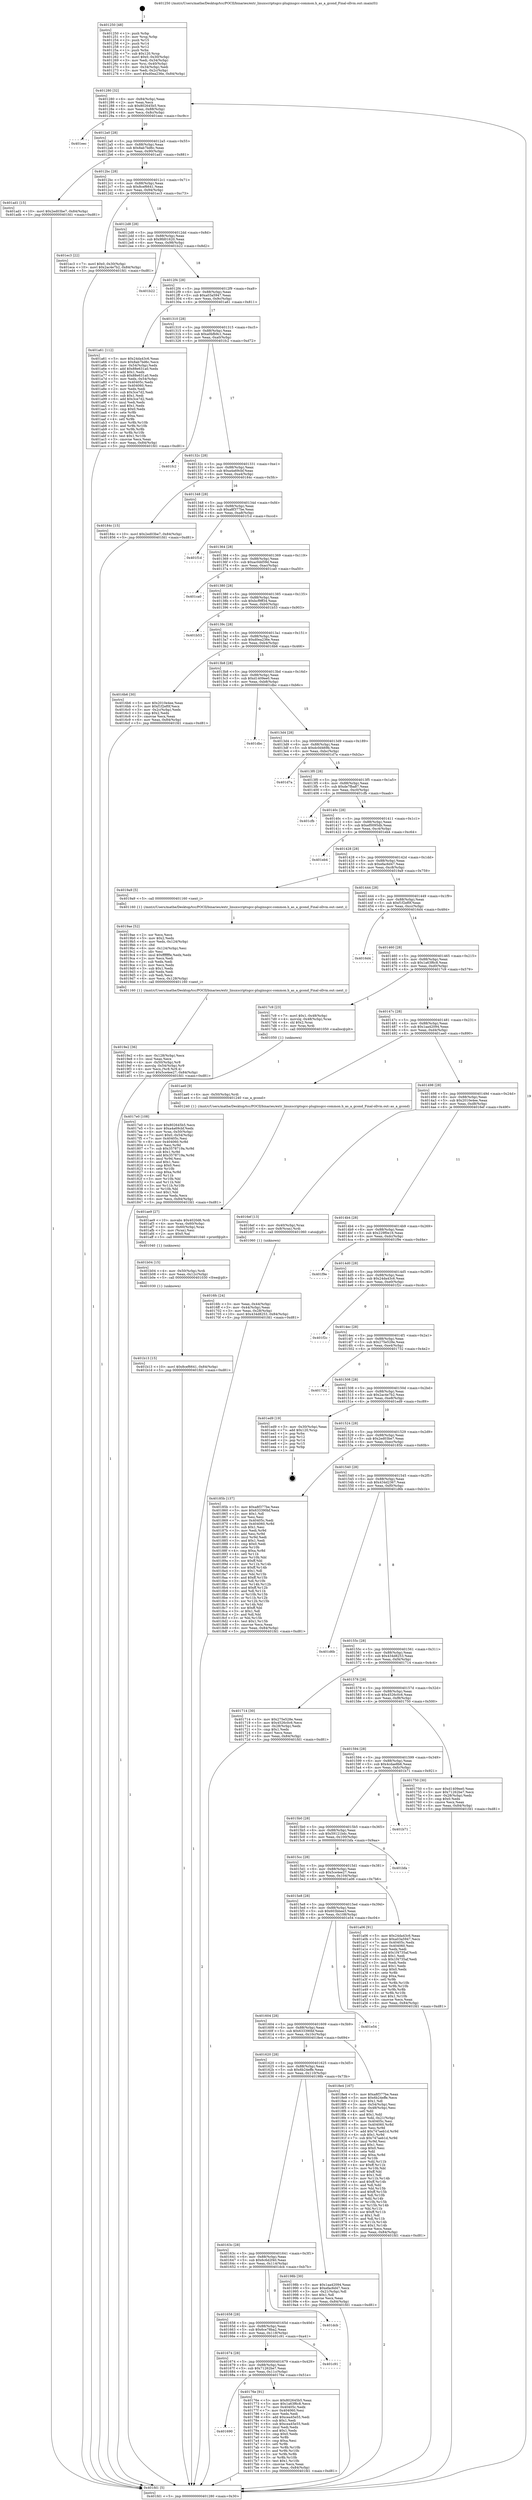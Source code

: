 digraph "0x401250" {
  label = "0x401250 (/mnt/c/Users/mathe/Desktop/tcc/POCII/binaries/extr_linuxscriptsgcc-pluginsgcc-common.h_as_a_gcond_Final-ollvm.out::main(0))"
  labelloc = "t"
  node[shape=record]

  Entry [label="",width=0.3,height=0.3,shape=circle,fillcolor=black,style=filled]
  "0x401280" [label="{
     0x401280 [32]\l
     | [instrs]\l
     &nbsp;&nbsp;0x401280 \<+6\>: mov -0x84(%rbp),%eax\l
     &nbsp;&nbsp;0x401286 \<+2\>: mov %eax,%ecx\l
     &nbsp;&nbsp;0x401288 \<+6\>: sub $0x802645b5,%ecx\l
     &nbsp;&nbsp;0x40128e \<+6\>: mov %eax,-0x88(%rbp)\l
     &nbsp;&nbsp;0x401294 \<+6\>: mov %ecx,-0x8c(%rbp)\l
     &nbsp;&nbsp;0x40129a \<+6\>: je 0000000000401eec \<main+0xc9c\>\l
  }"]
  "0x401eec" [label="{
     0x401eec\l
  }", style=dashed]
  "0x4012a0" [label="{
     0x4012a0 [28]\l
     | [instrs]\l
     &nbsp;&nbsp;0x4012a0 \<+5\>: jmp 00000000004012a5 \<main+0x55\>\l
     &nbsp;&nbsp;0x4012a5 \<+6\>: mov -0x88(%rbp),%eax\l
     &nbsp;&nbsp;0x4012ab \<+5\>: sub $0x8ab7bd6c,%eax\l
     &nbsp;&nbsp;0x4012b0 \<+6\>: mov %eax,-0x90(%rbp)\l
     &nbsp;&nbsp;0x4012b6 \<+6\>: je 0000000000401ad1 \<main+0x881\>\l
  }"]
  Exit [label="",width=0.3,height=0.3,shape=circle,fillcolor=black,style=filled,peripheries=2]
  "0x401ad1" [label="{
     0x401ad1 [15]\l
     | [instrs]\l
     &nbsp;&nbsp;0x401ad1 \<+10\>: movl $0x2ed03be7,-0x84(%rbp)\l
     &nbsp;&nbsp;0x401adb \<+5\>: jmp 0000000000401fd1 \<main+0xd81\>\l
  }"]
  "0x4012bc" [label="{
     0x4012bc [28]\l
     | [instrs]\l
     &nbsp;&nbsp;0x4012bc \<+5\>: jmp 00000000004012c1 \<main+0x71\>\l
     &nbsp;&nbsp;0x4012c1 \<+6\>: mov -0x88(%rbp),%eax\l
     &nbsp;&nbsp;0x4012c7 \<+5\>: sub $0x8cef6641,%eax\l
     &nbsp;&nbsp;0x4012cc \<+6\>: mov %eax,-0x94(%rbp)\l
     &nbsp;&nbsp;0x4012d2 \<+6\>: je 0000000000401ec3 \<main+0xc73\>\l
  }"]
  "0x401b13" [label="{
     0x401b13 [15]\l
     | [instrs]\l
     &nbsp;&nbsp;0x401b13 \<+10\>: movl $0x8cef6641,-0x84(%rbp)\l
     &nbsp;&nbsp;0x401b1d \<+5\>: jmp 0000000000401fd1 \<main+0xd81\>\l
  }"]
  "0x401ec3" [label="{
     0x401ec3 [22]\l
     | [instrs]\l
     &nbsp;&nbsp;0x401ec3 \<+7\>: movl $0x0,-0x30(%rbp)\l
     &nbsp;&nbsp;0x401eca \<+10\>: movl $0x2ac4e7b2,-0x84(%rbp)\l
     &nbsp;&nbsp;0x401ed4 \<+5\>: jmp 0000000000401fd1 \<main+0xd81\>\l
  }"]
  "0x4012d8" [label="{
     0x4012d8 [28]\l
     | [instrs]\l
     &nbsp;&nbsp;0x4012d8 \<+5\>: jmp 00000000004012dd \<main+0x8d\>\l
     &nbsp;&nbsp;0x4012dd \<+6\>: mov -0x88(%rbp),%eax\l
     &nbsp;&nbsp;0x4012e3 \<+5\>: sub $0x9fd01620,%eax\l
     &nbsp;&nbsp;0x4012e8 \<+6\>: mov %eax,-0x98(%rbp)\l
     &nbsp;&nbsp;0x4012ee \<+6\>: je 0000000000401b22 \<main+0x8d2\>\l
  }"]
  "0x401b04" [label="{
     0x401b04 [15]\l
     | [instrs]\l
     &nbsp;&nbsp;0x401b04 \<+4\>: mov -0x50(%rbp),%rdi\l
     &nbsp;&nbsp;0x401b08 \<+6\>: mov %eax,-0x12c(%rbp)\l
     &nbsp;&nbsp;0x401b0e \<+5\>: call 0000000000401030 \<free@plt\>\l
     | [calls]\l
     &nbsp;&nbsp;0x401030 \{1\} (unknown)\l
  }"]
  "0x401b22" [label="{
     0x401b22\l
  }", style=dashed]
  "0x4012f4" [label="{
     0x4012f4 [28]\l
     | [instrs]\l
     &nbsp;&nbsp;0x4012f4 \<+5\>: jmp 00000000004012f9 \<main+0xa9\>\l
     &nbsp;&nbsp;0x4012f9 \<+6\>: mov -0x88(%rbp),%eax\l
     &nbsp;&nbsp;0x4012ff \<+5\>: sub $0xa03a5947,%eax\l
     &nbsp;&nbsp;0x401304 \<+6\>: mov %eax,-0x9c(%rbp)\l
     &nbsp;&nbsp;0x40130a \<+6\>: je 0000000000401a61 \<main+0x811\>\l
  }"]
  "0x401ae9" [label="{
     0x401ae9 [27]\l
     | [instrs]\l
     &nbsp;&nbsp;0x401ae9 \<+10\>: movabs $0x4020d6,%rdi\l
     &nbsp;&nbsp;0x401af3 \<+4\>: mov %rax,-0x60(%rbp)\l
     &nbsp;&nbsp;0x401af7 \<+4\>: mov -0x60(%rbp),%rax\l
     &nbsp;&nbsp;0x401afb \<+2\>: mov (%rax),%esi\l
     &nbsp;&nbsp;0x401afd \<+2\>: mov $0x0,%al\l
     &nbsp;&nbsp;0x401aff \<+5\>: call 0000000000401040 \<printf@plt\>\l
     | [calls]\l
     &nbsp;&nbsp;0x401040 \{1\} (unknown)\l
  }"]
  "0x401a61" [label="{
     0x401a61 [112]\l
     | [instrs]\l
     &nbsp;&nbsp;0x401a61 \<+5\>: mov $0x24da43c6,%eax\l
     &nbsp;&nbsp;0x401a66 \<+5\>: mov $0x8ab7bd6c,%ecx\l
     &nbsp;&nbsp;0x401a6b \<+3\>: mov -0x54(%rbp),%edx\l
     &nbsp;&nbsp;0x401a6e \<+6\>: add $0x88e631a0,%edx\l
     &nbsp;&nbsp;0x401a74 \<+3\>: add $0x1,%edx\l
     &nbsp;&nbsp;0x401a77 \<+6\>: sub $0x88e631a0,%edx\l
     &nbsp;&nbsp;0x401a7d \<+3\>: mov %edx,-0x54(%rbp)\l
     &nbsp;&nbsp;0x401a80 \<+7\>: mov 0x40405c,%edx\l
     &nbsp;&nbsp;0x401a87 \<+7\>: mov 0x404060,%esi\l
     &nbsp;&nbsp;0x401a8e \<+2\>: mov %edx,%edi\l
     &nbsp;&nbsp;0x401a90 \<+6\>: sub $0x3ce7d2,%edi\l
     &nbsp;&nbsp;0x401a96 \<+3\>: sub $0x1,%edi\l
     &nbsp;&nbsp;0x401a99 \<+6\>: add $0x3ce7d2,%edi\l
     &nbsp;&nbsp;0x401a9f \<+3\>: imul %edi,%edx\l
     &nbsp;&nbsp;0x401aa2 \<+3\>: and $0x1,%edx\l
     &nbsp;&nbsp;0x401aa5 \<+3\>: cmp $0x0,%edx\l
     &nbsp;&nbsp;0x401aa8 \<+4\>: sete %r8b\l
     &nbsp;&nbsp;0x401aac \<+3\>: cmp $0xa,%esi\l
     &nbsp;&nbsp;0x401aaf \<+4\>: setl %r9b\l
     &nbsp;&nbsp;0x401ab3 \<+3\>: mov %r8b,%r10b\l
     &nbsp;&nbsp;0x401ab6 \<+3\>: and %r9b,%r10b\l
     &nbsp;&nbsp;0x401ab9 \<+3\>: xor %r9b,%r8b\l
     &nbsp;&nbsp;0x401abc \<+3\>: or %r8b,%r10b\l
     &nbsp;&nbsp;0x401abf \<+4\>: test $0x1,%r10b\l
     &nbsp;&nbsp;0x401ac3 \<+3\>: cmovne %ecx,%eax\l
     &nbsp;&nbsp;0x401ac6 \<+6\>: mov %eax,-0x84(%rbp)\l
     &nbsp;&nbsp;0x401acc \<+5\>: jmp 0000000000401fd1 \<main+0xd81\>\l
  }"]
  "0x401310" [label="{
     0x401310 [28]\l
     | [instrs]\l
     &nbsp;&nbsp;0x401310 \<+5\>: jmp 0000000000401315 \<main+0xc5\>\l
     &nbsp;&nbsp;0x401315 \<+6\>: mov -0x88(%rbp),%eax\l
     &nbsp;&nbsp;0x40131b \<+5\>: sub $0xa0bfb9c1,%eax\l
     &nbsp;&nbsp;0x401320 \<+6\>: mov %eax,-0xa0(%rbp)\l
     &nbsp;&nbsp;0x401326 \<+6\>: je 0000000000401fc2 \<main+0xd72\>\l
  }"]
  "0x4019e2" [label="{
     0x4019e2 [36]\l
     | [instrs]\l
     &nbsp;&nbsp;0x4019e2 \<+6\>: mov -0x128(%rbp),%ecx\l
     &nbsp;&nbsp;0x4019e8 \<+3\>: imul %eax,%ecx\l
     &nbsp;&nbsp;0x4019eb \<+4\>: mov -0x50(%rbp),%r8\l
     &nbsp;&nbsp;0x4019ef \<+4\>: movslq -0x54(%rbp),%r9\l
     &nbsp;&nbsp;0x4019f3 \<+4\>: mov %ecx,(%r8,%r9,4)\l
     &nbsp;&nbsp;0x4019f7 \<+10\>: movl $0x5ce4ee27,-0x84(%rbp)\l
     &nbsp;&nbsp;0x401a01 \<+5\>: jmp 0000000000401fd1 \<main+0xd81\>\l
  }"]
  "0x401fc2" [label="{
     0x401fc2\l
  }", style=dashed]
  "0x40132c" [label="{
     0x40132c [28]\l
     | [instrs]\l
     &nbsp;&nbsp;0x40132c \<+5\>: jmp 0000000000401331 \<main+0xe1\>\l
     &nbsp;&nbsp;0x401331 \<+6\>: mov -0x88(%rbp),%eax\l
     &nbsp;&nbsp;0x401337 \<+5\>: sub $0xa4a69cbf,%eax\l
     &nbsp;&nbsp;0x40133c \<+6\>: mov %eax,-0xa4(%rbp)\l
     &nbsp;&nbsp;0x401342 \<+6\>: je 000000000040184c \<main+0x5fc\>\l
  }"]
  "0x4019ae" [label="{
     0x4019ae [52]\l
     | [instrs]\l
     &nbsp;&nbsp;0x4019ae \<+2\>: xor %ecx,%ecx\l
     &nbsp;&nbsp;0x4019b0 \<+5\>: mov $0x2,%edx\l
     &nbsp;&nbsp;0x4019b5 \<+6\>: mov %edx,-0x124(%rbp)\l
     &nbsp;&nbsp;0x4019bb \<+1\>: cltd\l
     &nbsp;&nbsp;0x4019bc \<+6\>: mov -0x124(%rbp),%esi\l
     &nbsp;&nbsp;0x4019c2 \<+2\>: idiv %esi\l
     &nbsp;&nbsp;0x4019c4 \<+6\>: imul $0xfffffffe,%edx,%edx\l
     &nbsp;&nbsp;0x4019ca \<+2\>: mov %ecx,%edi\l
     &nbsp;&nbsp;0x4019cc \<+2\>: sub %edx,%edi\l
     &nbsp;&nbsp;0x4019ce \<+2\>: mov %ecx,%edx\l
     &nbsp;&nbsp;0x4019d0 \<+3\>: sub $0x1,%edx\l
     &nbsp;&nbsp;0x4019d3 \<+2\>: add %edx,%edi\l
     &nbsp;&nbsp;0x4019d5 \<+2\>: sub %edi,%ecx\l
     &nbsp;&nbsp;0x4019d7 \<+6\>: mov %ecx,-0x128(%rbp)\l
     &nbsp;&nbsp;0x4019dd \<+5\>: call 0000000000401160 \<next_i\>\l
     | [calls]\l
     &nbsp;&nbsp;0x401160 \{1\} (/mnt/c/Users/mathe/Desktop/tcc/POCII/binaries/extr_linuxscriptsgcc-pluginsgcc-common.h_as_a_gcond_Final-ollvm.out::next_i)\l
  }"]
  "0x40184c" [label="{
     0x40184c [15]\l
     | [instrs]\l
     &nbsp;&nbsp;0x40184c \<+10\>: movl $0x2ed03be7,-0x84(%rbp)\l
     &nbsp;&nbsp;0x401856 \<+5\>: jmp 0000000000401fd1 \<main+0xd81\>\l
  }"]
  "0x401348" [label="{
     0x401348 [28]\l
     | [instrs]\l
     &nbsp;&nbsp;0x401348 \<+5\>: jmp 000000000040134d \<main+0xfd\>\l
     &nbsp;&nbsp;0x40134d \<+6\>: mov -0x88(%rbp),%eax\l
     &nbsp;&nbsp;0x401353 \<+5\>: sub $0xa8f377be,%eax\l
     &nbsp;&nbsp;0x401358 \<+6\>: mov %eax,-0xa8(%rbp)\l
     &nbsp;&nbsp;0x40135e \<+6\>: je 0000000000401f1d \<main+0xccd\>\l
  }"]
  "0x4017e0" [label="{
     0x4017e0 [108]\l
     | [instrs]\l
     &nbsp;&nbsp;0x4017e0 \<+5\>: mov $0x802645b5,%ecx\l
     &nbsp;&nbsp;0x4017e5 \<+5\>: mov $0xa4a69cbf,%edx\l
     &nbsp;&nbsp;0x4017ea \<+4\>: mov %rax,-0x50(%rbp)\l
     &nbsp;&nbsp;0x4017ee \<+7\>: movl $0x0,-0x54(%rbp)\l
     &nbsp;&nbsp;0x4017f5 \<+7\>: mov 0x40405c,%esi\l
     &nbsp;&nbsp;0x4017fc \<+8\>: mov 0x404060,%r8d\l
     &nbsp;&nbsp;0x401804 \<+3\>: mov %esi,%r9d\l
     &nbsp;&nbsp;0x401807 \<+7\>: sub $0x3578719a,%r9d\l
     &nbsp;&nbsp;0x40180e \<+4\>: sub $0x1,%r9d\l
     &nbsp;&nbsp;0x401812 \<+7\>: add $0x3578719a,%r9d\l
     &nbsp;&nbsp;0x401819 \<+4\>: imul %r9d,%esi\l
     &nbsp;&nbsp;0x40181d \<+3\>: and $0x1,%esi\l
     &nbsp;&nbsp;0x401820 \<+3\>: cmp $0x0,%esi\l
     &nbsp;&nbsp;0x401823 \<+4\>: sete %r10b\l
     &nbsp;&nbsp;0x401827 \<+4\>: cmp $0xa,%r8d\l
     &nbsp;&nbsp;0x40182b \<+4\>: setl %r11b\l
     &nbsp;&nbsp;0x40182f \<+3\>: mov %r10b,%bl\l
     &nbsp;&nbsp;0x401832 \<+3\>: and %r11b,%bl\l
     &nbsp;&nbsp;0x401835 \<+3\>: xor %r11b,%r10b\l
     &nbsp;&nbsp;0x401838 \<+3\>: or %r10b,%bl\l
     &nbsp;&nbsp;0x40183b \<+3\>: test $0x1,%bl\l
     &nbsp;&nbsp;0x40183e \<+3\>: cmovne %edx,%ecx\l
     &nbsp;&nbsp;0x401841 \<+6\>: mov %ecx,-0x84(%rbp)\l
     &nbsp;&nbsp;0x401847 \<+5\>: jmp 0000000000401fd1 \<main+0xd81\>\l
  }"]
  "0x401f1d" [label="{
     0x401f1d\l
  }", style=dashed]
  "0x401364" [label="{
     0x401364 [28]\l
     | [instrs]\l
     &nbsp;&nbsp;0x401364 \<+5\>: jmp 0000000000401369 \<main+0x119\>\l
     &nbsp;&nbsp;0x401369 \<+6\>: mov -0x88(%rbp),%eax\l
     &nbsp;&nbsp;0x40136f \<+5\>: sub $0xac0dd59d,%eax\l
     &nbsp;&nbsp;0x401374 \<+6\>: mov %eax,-0xac(%rbp)\l
     &nbsp;&nbsp;0x40137a \<+6\>: je 0000000000401ca0 \<main+0xa50\>\l
  }"]
  "0x401690" [label="{
     0x401690\l
  }", style=dashed]
  "0x401ca0" [label="{
     0x401ca0\l
  }", style=dashed]
  "0x401380" [label="{
     0x401380 [28]\l
     | [instrs]\l
     &nbsp;&nbsp;0x401380 \<+5\>: jmp 0000000000401385 \<main+0x135\>\l
     &nbsp;&nbsp;0x401385 \<+6\>: mov -0x88(%rbp),%eax\l
     &nbsp;&nbsp;0x40138b \<+5\>: sub $0xbcf9ff34,%eax\l
     &nbsp;&nbsp;0x401390 \<+6\>: mov %eax,-0xb0(%rbp)\l
     &nbsp;&nbsp;0x401396 \<+6\>: je 0000000000401b53 \<main+0x903\>\l
  }"]
  "0x40176e" [label="{
     0x40176e [91]\l
     | [instrs]\l
     &nbsp;&nbsp;0x40176e \<+5\>: mov $0x802645b5,%eax\l
     &nbsp;&nbsp;0x401773 \<+5\>: mov $0x1a63f6c8,%ecx\l
     &nbsp;&nbsp;0x401778 \<+7\>: mov 0x40405c,%edx\l
     &nbsp;&nbsp;0x40177f \<+7\>: mov 0x404060,%esi\l
     &nbsp;&nbsp;0x401786 \<+2\>: mov %edx,%edi\l
     &nbsp;&nbsp;0x401788 \<+6\>: add $0xcea45e55,%edi\l
     &nbsp;&nbsp;0x40178e \<+3\>: sub $0x1,%edi\l
     &nbsp;&nbsp;0x401791 \<+6\>: sub $0xcea45e55,%edi\l
     &nbsp;&nbsp;0x401797 \<+3\>: imul %edi,%edx\l
     &nbsp;&nbsp;0x40179a \<+3\>: and $0x1,%edx\l
     &nbsp;&nbsp;0x40179d \<+3\>: cmp $0x0,%edx\l
     &nbsp;&nbsp;0x4017a0 \<+4\>: sete %r8b\l
     &nbsp;&nbsp;0x4017a4 \<+3\>: cmp $0xa,%esi\l
     &nbsp;&nbsp;0x4017a7 \<+4\>: setl %r9b\l
     &nbsp;&nbsp;0x4017ab \<+3\>: mov %r8b,%r10b\l
     &nbsp;&nbsp;0x4017ae \<+3\>: and %r9b,%r10b\l
     &nbsp;&nbsp;0x4017b1 \<+3\>: xor %r9b,%r8b\l
     &nbsp;&nbsp;0x4017b4 \<+3\>: or %r8b,%r10b\l
     &nbsp;&nbsp;0x4017b7 \<+4\>: test $0x1,%r10b\l
     &nbsp;&nbsp;0x4017bb \<+3\>: cmovne %ecx,%eax\l
     &nbsp;&nbsp;0x4017be \<+6\>: mov %eax,-0x84(%rbp)\l
     &nbsp;&nbsp;0x4017c4 \<+5\>: jmp 0000000000401fd1 \<main+0xd81\>\l
  }"]
  "0x401b53" [label="{
     0x401b53\l
  }", style=dashed]
  "0x40139c" [label="{
     0x40139c [28]\l
     | [instrs]\l
     &nbsp;&nbsp;0x40139c \<+5\>: jmp 00000000004013a1 \<main+0x151\>\l
     &nbsp;&nbsp;0x4013a1 \<+6\>: mov -0x88(%rbp),%eax\l
     &nbsp;&nbsp;0x4013a7 \<+5\>: sub $0xd0ea236e,%eax\l
     &nbsp;&nbsp;0x4013ac \<+6\>: mov %eax,-0xb4(%rbp)\l
     &nbsp;&nbsp;0x4013b2 \<+6\>: je 00000000004016b6 \<main+0x466\>\l
  }"]
  "0x401674" [label="{
     0x401674 [28]\l
     | [instrs]\l
     &nbsp;&nbsp;0x401674 \<+5\>: jmp 0000000000401679 \<main+0x429\>\l
     &nbsp;&nbsp;0x401679 \<+6\>: mov -0x88(%rbp),%eax\l
     &nbsp;&nbsp;0x40167f \<+5\>: sub $0x71262be7,%eax\l
     &nbsp;&nbsp;0x401684 \<+6\>: mov %eax,-0x11c(%rbp)\l
     &nbsp;&nbsp;0x40168a \<+6\>: je 000000000040176e \<main+0x51e\>\l
  }"]
  "0x4016b6" [label="{
     0x4016b6 [30]\l
     | [instrs]\l
     &nbsp;&nbsp;0x4016b6 \<+5\>: mov $0x2010e4ee,%eax\l
     &nbsp;&nbsp;0x4016bb \<+5\>: mov $0xf1f2ef0f,%ecx\l
     &nbsp;&nbsp;0x4016c0 \<+3\>: mov -0x2c(%rbp),%edx\l
     &nbsp;&nbsp;0x4016c3 \<+3\>: cmp $0x2,%edx\l
     &nbsp;&nbsp;0x4016c6 \<+3\>: cmovne %ecx,%eax\l
     &nbsp;&nbsp;0x4016c9 \<+6\>: mov %eax,-0x84(%rbp)\l
     &nbsp;&nbsp;0x4016cf \<+5\>: jmp 0000000000401fd1 \<main+0xd81\>\l
  }"]
  "0x4013b8" [label="{
     0x4013b8 [28]\l
     | [instrs]\l
     &nbsp;&nbsp;0x4013b8 \<+5\>: jmp 00000000004013bd \<main+0x16d\>\l
     &nbsp;&nbsp;0x4013bd \<+6\>: mov -0x88(%rbp),%eax\l
     &nbsp;&nbsp;0x4013c3 \<+5\>: sub $0xd1409ee0,%eax\l
     &nbsp;&nbsp;0x4013c8 \<+6\>: mov %eax,-0xb8(%rbp)\l
     &nbsp;&nbsp;0x4013ce \<+6\>: je 0000000000401dbc \<main+0xb6c\>\l
  }"]
  "0x401fd1" [label="{
     0x401fd1 [5]\l
     | [instrs]\l
     &nbsp;&nbsp;0x401fd1 \<+5\>: jmp 0000000000401280 \<main+0x30\>\l
  }"]
  "0x401250" [label="{
     0x401250 [48]\l
     | [instrs]\l
     &nbsp;&nbsp;0x401250 \<+1\>: push %rbp\l
     &nbsp;&nbsp;0x401251 \<+3\>: mov %rsp,%rbp\l
     &nbsp;&nbsp;0x401254 \<+2\>: push %r15\l
     &nbsp;&nbsp;0x401256 \<+2\>: push %r14\l
     &nbsp;&nbsp;0x401258 \<+2\>: push %r12\l
     &nbsp;&nbsp;0x40125a \<+1\>: push %rbx\l
     &nbsp;&nbsp;0x40125b \<+7\>: sub $0x120,%rsp\l
     &nbsp;&nbsp;0x401262 \<+7\>: movl $0x0,-0x30(%rbp)\l
     &nbsp;&nbsp;0x401269 \<+3\>: mov %edi,-0x34(%rbp)\l
     &nbsp;&nbsp;0x40126c \<+4\>: mov %rsi,-0x40(%rbp)\l
     &nbsp;&nbsp;0x401270 \<+3\>: mov -0x34(%rbp),%edi\l
     &nbsp;&nbsp;0x401273 \<+3\>: mov %edi,-0x2c(%rbp)\l
     &nbsp;&nbsp;0x401276 \<+10\>: movl $0xd0ea236e,-0x84(%rbp)\l
  }"]
  "0x401c91" [label="{
     0x401c91\l
  }", style=dashed]
  "0x401dbc" [label="{
     0x401dbc\l
  }", style=dashed]
  "0x4013d4" [label="{
     0x4013d4 [28]\l
     | [instrs]\l
     &nbsp;&nbsp;0x4013d4 \<+5\>: jmp 00000000004013d9 \<main+0x189\>\l
     &nbsp;&nbsp;0x4013d9 \<+6\>: mov -0x88(%rbp),%eax\l
     &nbsp;&nbsp;0x4013df \<+5\>: sub $0xdc0d469b,%eax\l
     &nbsp;&nbsp;0x4013e4 \<+6\>: mov %eax,-0xbc(%rbp)\l
     &nbsp;&nbsp;0x4013ea \<+6\>: je 0000000000401d7a \<main+0xb2a\>\l
  }"]
  "0x401658" [label="{
     0x401658 [28]\l
     | [instrs]\l
     &nbsp;&nbsp;0x401658 \<+5\>: jmp 000000000040165d \<main+0x40d\>\l
     &nbsp;&nbsp;0x40165d \<+6\>: mov -0x88(%rbp),%eax\l
     &nbsp;&nbsp;0x401663 \<+5\>: sub $0x6ce78ba2,%eax\l
     &nbsp;&nbsp;0x401668 \<+6\>: mov %eax,-0x118(%rbp)\l
     &nbsp;&nbsp;0x40166e \<+6\>: je 0000000000401c91 \<main+0xa41\>\l
  }"]
  "0x401d7a" [label="{
     0x401d7a\l
  }", style=dashed]
  "0x4013f0" [label="{
     0x4013f0 [28]\l
     | [instrs]\l
     &nbsp;&nbsp;0x4013f0 \<+5\>: jmp 00000000004013f5 \<main+0x1a5\>\l
     &nbsp;&nbsp;0x4013f5 \<+6\>: mov -0x88(%rbp),%eax\l
     &nbsp;&nbsp;0x4013fb \<+5\>: sub $0xde7fba87,%eax\l
     &nbsp;&nbsp;0x401400 \<+6\>: mov %eax,-0xc0(%rbp)\l
     &nbsp;&nbsp;0x401406 \<+6\>: je 0000000000401cfb \<main+0xaab\>\l
  }"]
  "0x401dcb" [label="{
     0x401dcb\l
  }", style=dashed]
  "0x401cfb" [label="{
     0x401cfb\l
  }", style=dashed]
  "0x40140c" [label="{
     0x40140c [28]\l
     | [instrs]\l
     &nbsp;&nbsp;0x40140c \<+5\>: jmp 0000000000401411 \<main+0x1c1\>\l
     &nbsp;&nbsp;0x401411 \<+6\>: mov -0x88(%rbp),%eax\l
     &nbsp;&nbsp;0x401417 \<+5\>: sub $0xef0095db,%eax\l
     &nbsp;&nbsp;0x40141c \<+6\>: mov %eax,-0xc4(%rbp)\l
     &nbsp;&nbsp;0x401422 \<+6\>: je 0000000000401eb4 \<main+0xc64\>\l
  }"]
  "0x40163c" [label="{
     0x40163c [28]\l
     | [instrs]\l
     &nbsp;&nbsp;0x40163c \<+5\>: jmp 0000000000401641 \<main+0x3f1\>\l
     &nbsp;&nbsp;0x401641 \<+6\>: mov -0x88(%rbp),%eax\l
     &nbsp;&nbsp;0x401647 \<+5\>: sub $0x6c6d2f40,%eax\l
     &nbsp;&nbsp;0x40164c \<+6\>: mov %eax,-0x114(%rbp)\l
     &nbsp;&nbsp;0x401652 \<+6\>: je 0000000000401dcb \<main+0xb7b\>\l
  }"]
  "0x401eb4" [label="{
     0x401eb4\l
  }", style=dashed]
  "0x401428" [label="{
     0x401428 [28]\l
     | [instrs]\l
     &nbsp;&nbsp;0x401428 \<+5\>: jmp 000000000040142d \<main+0x1dd\>\l
     &nbsp;&nbsp;0x40142d \<+6\>: mov -0x88(%rbp),%eax\l
     &nbsp;&nbsp;0x401433 \<+5\>: sub $0xefac6d47,%eax\l
     &nbsp;&nbsp;0x401438 \<+6\>: mov %eax,-0xc8(%rbp)\l
     &nbsp;&nbsp;0x40143e \<+6\>: je 00000000004019a9 \<main+0x759\>\l
  }"]
  "0x40198b" [label="{
     0x40198b [30]\l
     | [instrs]\l
     &nbsp;&nbsp;0x40198b \<+5\>: mov $0x1aa42094,%eax\l
     &nbsp;&nbsp;0x401990 \<+5\>: mov $0xefac6d47,%ecx\l
     &nbsp;&nbsp;0x401995 \<+3\>: mov -0x21(%rbp),%dl\l
     &nbsp;&nbsp;0x401998 \<+3\>: test $0x1,%dl\l
     &nbsp;&nbsp;0x40199b \<+3\>: cmovne %ecx,%eax\l
     &nbsp;&nbsp;0x40199e \<+6\>: mov %eax,-0x84(%rbp)\l
     &nbsp;&nbsp;0x4019a4 \<+5\>: jmp 0000000000401fd1 \<main+0xd81\>\l
  }"]
  "0x4019a9" [label="{
     0x4019a9 [5]\l
     | [instrs]\l
     &nbsp;&nbsp;0x4019a9 \<+5\>: call 0000000000401160 \<next_i\>\l
     | [calls]\l
     &nbsp;&nbsp;0x401160 \{1\} (/mnt/c/Users/mathe/Desktop/tcc/POCII/binaries/extr_linuxscriptsgcc-pluginsgcc-common.h_as_a_gcond_Final-ollvm.out::next_i)\l
  }"]
  "0x401444" [label="{
     0x401444 [28]\l
     | [instrs]\l
     &nbsp;&nbsp;0x401444 \<+5\>: jmp 0000000000401449 \<main+0x1f9\>\l
     &nbsp;&nbsp;0x401449 \<+6\>: mov -0x88(%rbp),%eax\l
     &nbsp;&nbsp;0x40144f \<+5\>: sub $0xf1f2ef0f,%eax\l
     &nbsp;&nbsp;0x401454 \<+6\>: mov %eax,-0xcc(%rbp)\l
     &nbsp;&nbsp;0x40145a \<+6\>: je 00000000004016d4 \<main+0x484\>\l
  }"]
  "0x401620" [label="{
     0x401620 [28]\l
     | [instrs]\l
     &nbsp;&nbsp;0x401620 \<+5\>: jmp 0000000000401625 \<main+0x3d5\>\l
     &nbsp;&nbsp;0x401625 \<+6\>: mov -0x88(%rbp),%eax\l
     &nbsp;&nbsp;0x40162b \<+5\>: sub $0x6b24effe,%eax\l
     &nbsp;&nbsp;0x401630 \<+6\>: mov %eax,-0x110(%rbp)\l
     &nbsp;&nbsp;0x401636 \<+6\>: je 000000000040198b \<main+0x73b\>\l
  }"]
  "0x4016d4" [label="{
     0x4016d4\l
  }", style=dashed]
  "0x401460" [label="{
     0x401460 [28]\l
     | [instrs]\l
     &nbsp;&nbsp;0x401460 \<+5\>: jmp 0000000000401465 \<main+0x215\>\l
     &nbsp;&nbsp;0x401465 \<+6\>: mov -0x88(%rbp),%eax\l
     &nbsp;&nbsp;0x40146b \<+5\>: sub $0x1a63f6c8,%eax\l
     &nbsp;&nbsp;0x401470 \<+6\>: mov %eax,-0xd0(%rbp)\l
     &nbsp;&nbsp;0x401476 \<+6\>: je 00000000004017c9 \<main+0x579\>\l
  }"]
  "0x4018e4" [label="{
     0x4018e4 [167]\l
     | [instrs]\l
     &nbsp;&nbsp;0x4018e4 \<+5\>: mov $0xa8f377be,%eax\l
     &nbsp;&nbsp;0x4018e9 \<+5\>: mov $0x6b24effe,%ecx\l
     &nbsp;&nbsp;0x4018ee \<+2\>: mov $0x1,%dl\l
     &nbsp;&nbsp;0x4018f0 \<+3\>: mov -0x54(%rbp),%esi\l
     &nbsp;&nbsp;0x4018f3 \<+3\>: cmp -0x48(%rbp),%esi\l
     &nbsp;&nbsp;0x4018f6 \<+4\>: setl %dil\l
     &nbsp;&nbsp;0x4018fa \<+4\>: and $0x1,%dil\l
     &nbsp;&nbsp;0x4018fe \<+4\>: mov %dil,-0x21(%rbp)\l
     &nbsp;&nbsp;0x401902 \<+7\>: mov 0x40405c,%esi\l
     &nbsp;&nbsp;0x401909 \<+8\>: mov 0x404060,%r8d\l
     &nbsp;&nbsp;0x401911 \<+3\>: mov %esi,%r9d\l
     &nbsp;&nbsp;0x401914 \<+7\>: add $0x747aeb1d,%r9d\l
     &nbsp;&nbsp;0x40191b \<+4\>: sub $0x1,%r9d\l
     &nbsp;&nbsp;0x40191f \<+7\>: sub $0x747aeb1d,%r9d\l
     &nbsp;&nbsp;0x401926 \<+4\>: imul %r9d,%esi\l
     &nbsp;&nbsp;0x40192a \<+3\>: and $0x1,%esi\l
     &nbsp;&nbsp;0x40192d \<+3\>: cmp $0x0,%esi\l
     &nbsp;&nbsp;0x401930 \<+4\>: sete %dil\l
     &nbsp;&nbsp;0x401934 \<+4\>: cmp $0xa,%r8d\l
     &nbsp;&nbsp;0x401938 \<+4\>: setl %r10b\l
     &nbsp;&nbsp;0x40193c \<+3\>: mov %dil,%r11b\l
     &nbsp;&nbsp;0x40193f \<+4\>: xor $0xff,%r11b\l
     &nbsp;&nbsp;0x401943 \<+3\>: mov %r10b,%bl\l
     &nbsp;&nbsp;0x401946 \<+3\>: xor $0xff,%bl\l
     &nbsp;&nbsp;0x401949 \<+3\>: xor $0x1,%dl\l
     &nbsp;&nbsp;0x40194c \<+3\>: mov %r11b,%r14b\l
     &nbsp;&nbsp;0x40194f \<+4\>: and $0xff,%r14b\l
     &nbsp;&nbsp;0x401953 \<+3\>: and %dl,%dil\l
     &nbsp;&nbsp;0x401956 \<+3\>: mov %bl,%r15b\l
     &nbsp;&nbsp;0x401959 \<+4\>: and $0xff,%r15b\l
     &nbsp;&nbsp;0x40195d \<+3\>: and %dl,%r10b\l
     &nbsp;&nbsp;0x401960 \<+3\>: or %dil,%r14b\l
     &nbsp;&nbsp;0x401963 \<+3\>: or %r10b,%r15b\l
     &nbsp;&nbsp;0x401966 \<+3\>: xor %r15b,%r14b\l
     &nbsp;&nbsp;0x401969 \<+3\>: or %bl,%r11b\l
     &nbsp;&nbsp;0x40196c \<+4\>: xor $0xff,%r11b\l
     &nbsp;&nbsp;0x401970 \<+3\>: or $0x1,%dl\l
     &nbsp;&nbsp;0x401973 \<+3\>: and %dl,%r11b\l
     &nbsp;&nbsp;0x401976 \<+3\>: or %r11b,%r14b\l
     &nbsp;&nbsp;0x401979 \<+4\>: test $0x1,%r14b\l
     &nbsp;&nbsp;0x40197d \<+3\>: cmovne %ecx,%eax\l
     &nbsp;&nbsp;0x401980 \<+6\>: mov %eax,-0x84(%rbp)\l
     &nbsp;&nbsp;0x401986 \<+5\>: jmp 0000000000401fd1 \<main+0xd81\>\l
  }"]
  "0x4017c9" [label="{
     0x4017c9 [23]\l
     | [instrs]\l
     &nbsp;&nbsp;0x4017c9 \<+7\>: movl $0x1,-0x48(%rbp)\l
     &nbsp;&nbsp;0x4017d0 \<+4\>: movslq -0x48(%rbp),%rax\l
     &nbsp;&nbsp;0x4017d4 \<+4\>: shl $0x2,%rax\l
     &nbsp;&nbsp;0x4017d8 \<+3\>: mov %rax,%rdi\l
     &nbsp;&nbsp;0x4017db \<+5\>: call 0000000000401050 \<malloc@plt\>\l
     | [calls]\l
     &nbsp;&nbsp;0x401050 \{1\} (unknown)\l
  }"]
  "0x40147c" [label="{
     0x40147c [28]\l
     | [instrs]\l
     &nbsp;&nbsp;0x40147c \<+5\>: jmp 0000000000401481 \<main+0x231\>\l
     &nbsp;&nbsp;0x401481 \<+6\>: mov -0x88(%rbp),%eax\l
     &nbsp;&nbsp;0x401487 \<+5\>: sub $0x1aa42094,%eax\l
     &nbsp;&nbsp;0x40148c \<+6\>: mov %eax,-0xd4(%rbp)\l
     &nbsp;&nbsp;0x401492 \<+6\>: je 0000000000401ae0 \<main+0x890\>\l
  }"]
  "0x401604" [label="{
     0x401604 [28]\l
     | [instrs]\l
     &nbsp;&nbsp;0x401604 \<+5\>: jmp 0000000000401609 \<main+0x3b9\>\l
     &nbsp;&nbsp;0x401609 \<+6\>: mov -0x88(%rbp),%eax\l
     &nbsp;&nbsp;0x40160f \<+5\>: sub $0x633390bf,%eax\l
     &nbsp;&nbsp;0x401614 \<+6\>: mov %eax,-0x10c(%rbp)\l
     &nbsp;&nbsp;0x40161a \<+6\>: je 00000000004018e4 \<main+0x694\>\l
  }"]
  "0x401ae0" [label="{
     0x401ae0 [9]\l
     | [instrs]\l
     &nbsp;&nbsp;0x401ae0 \<+4\>: mov -0x50(%rbp),%rdi\l
     &nbsp;&nbsp;0x401ae4 \<+5\>: call 0000000000401240 \<as_a_gcond\>\l
     | [calls]\l
     &nbsp;&nbsp;0x401240 \{1\} (/mnt/c/Users/mathe/Desktop/tcc/POCII/binaries/extr_linuxscriptsgcc-pluginsgcc-common.h_as_a_gcond_Final-ollvm.out::as_a_gcond)\l
  }"]
  "0x401498" [label="{
     0x401498 [28]\l
     | [instrs]\l
     &nbsp;&nbsp;0x401498 \<+5\>: jmp 000000000040149d \<main+0x24d\>\l
     &nbsp;&nbsp;0x40149d \<+6\>: mov -0x88(%rbp),%eax\l
     &nbsp;&nbsp;0x4014a3 \<+5\>: sub $0x2010e4ee,%eax\l
     &nbsp;&nbsp;0x4014a8 \<+6\>: mov %eax,-0xd8(%rbp)\l
     &nbsp;&nbsp;0x4014ae \<+6\>: je 00000000004016ef \<main+0x49f\>\l
  }"]
  "0x401e54" [label="{
     0x401e54\l
  }", style=dashed]
  "0x4016ef" [label="{
     0x4016ef [13]\l
     | [instrs]\l
     &nbsp;&nbsp;0x4016ef \<+4\>: mov -0x40(%rbp),%rax\l
     &nbsp;&nbsp;0x4016f3 \<+4\>: mov 0x8(%rax),%rdi\l
     &nbsp;&nbsp;0x4016f7 \<+5\>: call 0000000000401060 \<atoi@plt\>\l
     | [calls]\l
     &nbsp;&nbsp;0x401060 \{1\} (unknown)\l
  }"]
  "0x4014b4" [label="{
     0x4014b4 [28]\l
     | [instrs]\l
     &nbsp;&nbsp;0x4014b4 \<+5\>: jmp 00000000004014b9 \<main+0x269\>\l
     &nbsp;&nbsp;0x4014b9 \<+6\>: mov -0x88(%rbp),%eax\l
     &nbsp;&nbsp;0x4014bf \<+5\>: sub $0x229f0e16,%eax\l
     &nbsp;&nbsp;0x4014c4 \<+6\>: mov %eax,-0xdc(%rbp)\l
     &nbsp;&nbsp;0x4014ca \<+6\>: je 0000000000401f9e \<main+0xd4e\>\l
  }"]
  "0x4016fc" [label="{
     0x4016fc [24]\l
     | [instrs]\l
     &nbsp;&nbsp;0x4016fc \<+3\>: mov %eax,-0x44(%rbp)\l
     &nbsp;&nbsp;0x4016ff \<+3\>: mov -0x44(%rbp),%eax\l
     &nbsp;&nbsp;0x401702 \<+3\>: mov %eax,-0x28(%rbp)\l
     &nbsp;&nbsp;0x401705 \<+10\>: movl $0x434d8253,-0x84(%rbp)\l
     &nbsp;&nbsp;0x40170f \<+5\>: jmp 0000000000401fd1 \<main+0xd81\>\l
  }"]
  "0x4015e8" [label="{
     0x4015e8 [28]\l
     | [instrs]\l
     &nbsp;&nbsp;0x4015e8 \<+5\>: jmp 00000000004015ed \<main+0x39d\>\l
     &nbsp;&nbsp;0x4015ed \<+6\>: mov -0x88(%rbp),%eax\l
     &nbsp;&nbsp;0x4015f3 \<+5\>: sub $0x603bbee3,%eax\l
     &nbsp;&nbsp;0x4015f8 \<+6\>: mov %eax,-0x108(%rbp)\l
     &nbsp;&nbsp;0x4015fe \<+6\>: je 0000000000401e54 \<main+0xc04\>\l
  }"]
  "0x401f9e" [label="{
     0x401f9e\l
  }", style=dashed]
  "0x4014d0" [label="{
     0x4014d0 [28]\l
     | [instrs]\l
     &nbsp;&nbsp;0x4014d0 \<+5\>: jmp 00000000004014d5 \<main+0x285\>\l
     &nbsp;&nbsp;0x4014d5 \<+6\>: mov -0x88(%rbp),%eax\l
     &nbsp;&nbsp;0x4014db \<+5\>: sub $0x24da43c6,%eax\l
     &nbsp;&nbsp;0x4014e0 \<+6\>: mov %eax,-0xe0(%rbp)\l
     &nbsp;&nbsp;0x4014e6 \<+6\>: je 0000000000401f2c \<main+0xcdc\>\l
  }"]
  "0x401a06" [label="{
     0x401a06 [91]\l
     | [instrs]\l
     &nbsp;&nbsp;0x401a06 \<+5\>: mov $0x24da43c6,%eax\l
     &nbsp;&nbsp;0x401a0b \<+5\>: mov $0xa03a5947,%ecx\l
     &nbsp;&nbsp;0x401a10 \<+7\>: mov 0x40405c,%edx\l
     &nbsp;&nbsp;0x401a17 \<+7\>: mov 0x404060,%esi\l
     &nbsp;&nbsp;0x401a1e \<+2\>: mov %edx,%edi\l
     &nbsp;&nbsp;0x401a20 \<+6\>: add $0x1f4735af,%edi\l
     &nbsp;&nbsp;0x401a26 \<+3\>: sub $0x1,%edi\l
     &nbsp;&nbsp;0x401a29 \<+6\>: sub $0x1f4735af,%edi\l
     &nbsp;&nbsp;0x401a2f \<+3\>: imul %edi,%edx\l
     &nbsp;&nbsp;0x401a32 \<+3\>: and $0x1,%edx\l
     &nbsp;&nbsp;0x401a35 \<+3\>: cmp $0x0,%edx\l
     &nbsp;&nbsp;0x401a38 \<+4\>: sete %r8b\l
     &nbsp;&nbsp;0x401a3c \<+3\>: cmp $0xa,%esi\l
     &nbsp;&nbsp;0x401a3f \<+4\>: setl %r9b\l
     &nbsp;&nbsp;0x401a43 \<+3\>: mov %r8b,%r10b\l
     &nbsp;&nbsp;0x401a46 \<+3\>: and %r9b,%r10b\l
     &nbsp;&nbsp;0x401a49 \<+3\>: xor %r9b,%r8b\l
     &nbsp;&nbsp;0x401a4c \<+3\>: or %r8b,%r10b\l
     &nbsp;&nbsp;0x401a4f \<+4\>: test $0x1,%r10b\l
     &nbsp;&nbsp;0x401a53 \<+3\>: cmovne %ecx,%eax\l
     &nbsp;&nbsp;0x401a56 \<+6\>: mov %eax,-0x84(%rbp)\l
     &nbsp;&nbsp;0x401a5c \<+5\>: jmp 0000000000401fd1 \<main+0xd81\>\l
  }"]
  "0x401f2c" [label="{
     0x401f2c\l
  }", style=dashed]
  "0x4014ec" [label="{
     0x4014ec [28]\l
     | [instrs]\l
     &nbsp;&nbsp;0x4014ec \<+5\>: jmp 00000000004014f1 \<main+0x2a1\>\l
     &nbsp;&nbsp;0x4014f1 \<+6\>: mov -0x88(%rbp),%eax\l
     &nbsp;&nbsp;0x4014f7 \<+5\>: sub $0x275e528e,%eax\l
     &nbsp;&nbsp;0x4014fc \<+6\>: mov %eax,-0xe4(%rbp)\l
     &nbsp;&nbsp;0x401502 \<+6\>: je 0000000000401732 \<main+0x4e2\>\l
  }"]
  "0x4015cc" [label="{
     0x4015cc [28]\l
     | [instrs]\l
     &nbsp;&nbsp;0x4015cc \<+5\>: jmp 00000000004015d1 \<main+0x381\>\l
     &nbsp;&nbsp;0x4015d1 \<+6\>: mov -0x88(%rbp),%eax\l
     &nbsp;&nbsp;0x4015d7 \<+5\>: sub $0x5ce4ee27,%eax\l
     &nbsp;&nbsp;0x4015dc \<+6\>: mov %eax,-0x104(%rbp)\l
     &nbsp;&nbsp;0x4015e2 \<+6\>: je 0000000000401a06 \<main+0x7b6\>\l
  }"]
  "0x401732" [label="{
     0x401732\l
  }", style=dashed]
  "0x401508" [label="{
     0x401508 [28]\l
     | [instrs]\l
     &nbsp;&nbsp;0x401508 \<+5\>: jmp 000000000040150d \<main+0x2bd\>\l
     &nbsp;&nbsp;0x40150d \<+6\>: mov -0x88(%rbp),%eax\l
     &nbsp;&nbsp;0x401513 \<+5\>: sub $0x2ac4e7b2,%eax\l
     &nbsp;&nbsp;0x401518 \<+6\>: mov %eax,-0xe8(%rbp)\l
     &nbsp;&nbsp;0x40151e \<+6\>: je 0000000000401ed9 \<main+0xc89\>\l
  }"]
  "0x401bfa" [label="{
     0x401bfa\l
  }", style=dashed]
  "0x401ed9" [label="{
     0x401ed9 [19]\l
     | [instrs]\l
     &nbsp;&nbsp;0x401ed9 \<+3\>: mov -0x30(%rbp),%eax\l
     &nbsp;&nbsp;0x401edc \<+7\>: add $0x120,%rsp\l
     &nbsp;&nbsp;0x401ee3 \<+1\>: pop %rbx\l
     &nbsp;&nbsp;0x401ee4 \<+2\>: pop %r12\l
     &nbsp;&nbsp;0x401ee6 \<+2\>: pop %r14\l
     &nbsp;&nbsp;0x401ee8 \<+2\>: pop %r15\l
     &nbsp;&nbsp;0x401eea \<+1\>: pop %rbp\l
     &nbsp;&nbsp;0x401eeb \<+1\>: ret\l
  }"]
  "0x401524" [label="{
     0x401524 [28]\l
     | [instrs]\l
     &nbsp;&nbsp;0x401524 \<+5\>: jmp 0000000000401529 \<main+0x2d9\>\l
     &nbsp;&nbsp;0x401529 \<+6\>: mov -0x88(%rbp),%eax\l
     &nbsp;&nbsp;0x40152f \<+5\>: sub $0x2ed03be7,%eax\l
     &nbsp;&nbsp;0x401534 \<+6\>: mov %eax,-0xec(%rbp)\l
     &nbsp;&nbsp;0x40153a \<+6\>: je 000000000040185b \<main+0x60b\>\l
  }"]
  "0x4015b0" [label="{
     0x4015b0 [28]\l
     | [instrs]\l
     &nbsp;&nbsp;0x4015b0 \<+5\>: jmp 00000000004015b5 \<main+0x365\>\l
     &nbsp;&nbsp;0x4015b5 \<+6\>: mov -0x88(%rbp),%eax\l
     &nbsp;&nbsp;0x4015bb \<+5\>: sub $0x59121bdc,%eax\l
     &nbsp;&nbsp;0x4015c0 \<+6\>: mov %eax,-0x100(%rbp)\l
     &nbsp;&nbsp;0x4015c6 \<+6\>: je 0000000000401bfa \<main+0x9aa\>\l
  }"]
  "0x40185b" [label="{
     0x40185b [137]\l
     | [instrs]\l
     &nbsp;&nbsp;0x40185b \<+5\>: mov $0xa8f377be,%eax\l
     &nbsp;&nbsp;0x401860 \<+5\>: mov $0x633390bf,%ecx\l
     &nbsp;&nbsp;0x401865 \<+2\>: mov $0x1,%dl\l
     &nbsp;&nbsp;0x401867 \<+2\>: xor %esi,%esi\l
     &nbsp;&nbsp;0x401869 \<+7\>: mov 0x40405c,%edi\l
     &nbsp;&nbsp;0x401870 \<+8\>: mov 0x404060,%r8d\l
     &nbsp;&nbsp;0x401878 \<+3\>: sub $0x1,%esi\l
     &nbsp;&nbsp;0x40187b \<+3\>: mov %edi,%r9d\l
     &nbsp;&nbsp;0x40187e \<+3\>: add %esi,%r9d\l
     &nbsp;&nbsp;0x401881 \<+4\>: imul %r9d,%edi\l
     &nbsp;&nbsp;0x401885 \<+3\>: and $0x1,%edi\l
     &nbsp;&nbsp;0x401888 \<+3\>: cmp $0x0,%edi\l
     &nbsp;&nbsp;0x40188b \<+4\>: sete %r10b\l
     &nbsp;&nbsp;0x40188f \<+4\>: cmp $0xa,%r8d\l
     &nbsp;&nbsp;0x401893 \<+4\>: setl %r11b\l
     &nbsp;&nbsp;0x401897 \<+3\>: mov %r10b,%bl\l
     &nbsp;&nbsp;0x40189a \<+3\>: xor $0xff,%bl\l
     &nbsp;&nbsp;0x40189d \<+3\>: mov %r11b,%r14b\l
     &nbsp;&nbsp;0x4018a0 \<+4\>: xor $0xff,%r14b\l
     &nbsp;&nbsp;0x4018a4 \<+3\>: xor $0x1,%dl\l
     &nbsp;&nbsp;0x4018a7 \<+3\>: mov %bl,%r15b\l
     &nbsp;&nbsp;0x4018aa \<+4\>: and $0xff,%r15b\l
     &nbsp;&nbsp;0x4018ae \<+3\>: and %dl,%r10b\l
     &nbsp;&nbsp;0x4018b1 \<+3\>: mov %r14b,%r12b\l
     &nbsp;&nbsp;0x4018b4 \<+4\>: and $0xff,%r12b\l
     &nbsp;&nbsp;0x4018b8 \<+3\>: and %dl,%r11b\l
     &nbsp;&nbsp;0x4018bb \<+3\>: or %r10b,%r15b\l
     &nbsp;&nbsp;0x4018be \<+3\>: or %r11b,%r12b\l
     &nbsp;&nbsp;0x4018c1 \<+3\>: xor %r12b,%r15b\l
     &nbsp;&nbsp;0x4018c4 \<+3\>: or %r14b,%bl\l
     &nbsp;&nbsp;0x4018c7 \<+3\>: xor $0xff,%bl\l
     &nbsp;&nbsp;0x4018ca \<+3\>: or $0x1,%dl\l
     &nbsp;&nbsp;0x4018cd \<+2\>: and %dl,%bl\l
     &nbsp;&nbsp;0x4018cf \<+3\>: or %bl,%r15b\l
     &nbsp;&nbsp;0x4018d2 \<+4\>: test $0x1,%r15b\l
     &nbsp;&nbsp;0x4018d6 \<+3\>: cmovne %ecx,%eax\l
     &nbsp;&nbsp;0x4018d9 \<+6\>: mov %eax,-0x84(%rbp)\l
     &nbsp;&nbsp;0x4018df \<+5\>: jmp 0000000000401fd1 \<main+0xd81\>\l
  }"]
  "0x401540" [label="{
     0x401540 [28]\l
     | [instrs]\l
     &nbsp;&nbsp;0x401540 \<+5\>: jmp 0000000000401545 \<main+0x2f5\>\l
     &nbsp;&nbsp;0x401545 \<+6\>: mov -0x88(%rbp),%eax\l
     &nbsp;&nbsp;0x40154b \<+5\>: sub $0x434d2367,%eax\l
     &nbsp;&nbsp;0x401550 \<+6\>: mov %eax,-0xf0(%rbp)\l
     &nbsp;&nbsp;0x401556 \<+6\>: je 0000000000401d6b \<main+0xb1b\>\l
  }"]
  "0x401b71" [label="{
     0x401b71\l
  }", style=dashed]
  "0x401d6b" [label="{
     0x401d6b\l
  }", style=dashed]
  "0x40155c" [label="{
     0x40155c [28]\l
     | [instrs]\l
     &nbsp;&nbsp;0x40155c \<+5\>: jmp 0000000000401561 \<main+0x311\>\l
     &nbsp;&nbsp;0x401561 \<+6\>: mov -0x88(%rbp),%eax\l
     &nbsp;&nbsp;0x401567 \<+5\>: sub $0x434d8253,%eax\l
     &nbsp;&nbsp;0x40156c \<+6\>: mov %eax,-0xf4(%rbp)\l
     &nbsp;&nbsp;0x401572 \<+6\>: je 0000000000401714 \<main+0x4c4\>\l
  }"]
  "0x401594" [label="{
     0x401594 [28]\l
     | [instrs]\l
     &nbsp;&nbsp;0x401594 \<+5\>: jmp 0000000000401599 \<main+0x349\>\l
     &nbsp;&nbsp;0x401599 \<+6\>: mov -0x88(%rbp),%eax\l
     &nbsp;&nbsp;0x40159f \<+5\>: sub $0x4cdae8b6,%eax\l
     &nbsp;&nbsp;0x4015a4 \<+6\>: mov %eax,-0xfc(%rbp)\l
     &nbsp;&nbsp;0x4015aa \<+6\>: je 0000000000401b71 \<main+0x921\>\l
  }"]
  "0x401714" [label="{
     0x401714 [30]\l
     | [instrs]\l
     &nbsp;&nbsp;0x401714 \<+5\>: mov $0x275e528e,%eax\l
     &nbsp;&nbsp;0x401719 \<+5\>: mov $0x4526c0c6,%ecx\l
     &nbsp;&nbsp;0x40171e \<+3\>: mov -0x28(%rbp),%edx\l
     &nbsp;&nbsp;0x401721 \<+3\>: cmp $0x1,%edx\l
     &nbsp;&nbsp;0x401724 \<+3\>: cmovl %ecx,%eax\l
     &nbsp;&nbsp;0x401727 \<+6\>: mov %eax,-0x84(%rbp)\l
     &nbsp;&nbsp;0x40172d \<+5\>: jmp 0000000000401fd1 \<main+0xd81\>\l
  }"]
  "0x401578" [label="{
     0x401578 [28]\l
     | [instrs]\l
     &nbsp;&nbsp;0x401578 \<+5\>: jmp 000000000040157d \<main+0x32d\>\l
     &nbsp;&nbsp;0x40157d \<+6\>: mov -0x88(%rbp),%eax\l
     &nbsp;&nbsp;0x401583 \<+5\>: sub $0x4526c0c6,%eax\l
     &nbsp;&nbsp;0x401588 \<+6\>: mov %eax,-0xf8(%rbp)\l
     &nbsp;&nbsp;0x40158e \<+6\>: je 0000000000401750 \<main+0x500\>\l
  }"]
  "0x401750" [label="{
     0x401750 [30]\l
     | [instrs]\l
     &nbsp;&nbsp;0x401750 \<+5\>: mov $0xd1409ee0,%eax\l
     &nbsp;&nbsp;0x401755 \<+5\>: mov $0x71262be7,%ecx\l
     &nbsp;&nbsp;0x40175a \<+3\>: mov -0x28(%rbp),%edx\l
     &nbsp;&nbsp;0x40175d \<+3\>: cmp $0x0,%edx\l
     &nbsp;&nbsp;0x401760 \<+3\>: cmove %ecx,%eax\l
     &nbsp;&nbsp;0x401763 \<+6\>: mov %eax,-0x84(%rbp)\l
     &nbsp;&nbsp;0x401769 \<+5\>: jmp 0000000000401fd1 \<main+0xd81\>\l
  }"]
  Entry -> "0x401250" [label=" 1"]
  "0x401280" -> "0x401eec" [label=" 0"]
  "0x401280" -> "0x4012a0" [label=" 20"]
  "0x401ed9" -> Exit [label=" 1"]
  "0x4012a0" -> "0x401ad1" [label=" 1"]
  "0x4012a0" -> "0x4012bc" [label=" 19"]
  "0x401ec3" -> "0x401fd1" [label=" 1"]
  "0x4012bc" -> "0x401ec3" [label=" 1"]
  "0x4012bc" -> "0x4012d8" [label=" 18"]
  "0x401b13" -> "0x401fd1" [label=" 1"]
  "0x4012d8" -> "0x401b22" [label=" 0"]
  "0x4012d8" -> "0x4012f4" [label=" 18"]
  "0x401b04" -> "0x401b13" [label=" 1"]
  "0x4012f4" -> "0x401a61" [label=" 1"]
  "0x4012f4" -> "0x401310" [label=" 17"]
  "0x401ae9" -> "0x401b04" [label=" 1"]
  "0x401310" -> "0x401fc2" [label=" 0"]
  "0x401310" -> "0x40132c" [label=" 17"]
  "0x401ae0" -> "0x401ae9" [label=" 1"]
  "0x40132c" -> "0x40184c" [label=" 1"]
  "0x40132c" -> "0x401348" [label=" 16"]
  "0x401ad1" -> "0x401fd1" [label=" 1"]
  "0x401348" -> "0x401f1d" [label=" 0"]
  "0x401348" -> "0x401364" [label=" 16"]
  "0x401a61" -> "0x401fd1" [label=" 1"]
  "0x401364" -> "0x401ca0" [label=" 0"]
  "0x401364" -> "0x401380" [label=" 16"]
  "0x401a06" -> "0x401fd1" [label=" 1"]
  "0x401380" -> "0x401b53" [label=" 0"]
  "0x401380" -> "0x40139c" [label=" 16"]
  "0x4019e2" -> "0x401fd1" [label=" 1"]
  "0x40139c" -> "0x4016b6" [label=" 1"]
  "0x40139c" -> "0x4013b8" [label=" 15"]
  "0x4016b6" -> "0x401fd1" [label=" 1"]
  "0x401250" -> "0x401280" [label=" 1"]
  "0x401fd1" -> "0x401280" [label=" 19"]
  "0x4019a9" -> "0x4019ae" [label=" 1"]
  "0x4013b8" -> "0x401dbc" [label=" 0"]
  "0x4013b8" -> "0x4013d4" [label=" 15"]
  "0x40198b" -> "0x401fd1" [label=" 2"]
  "0x4013d4" -> "0x401d7a" [label=" 0"]
  "0x4013d4" -> "0x4013f0" [label=" 15"]
  "0x40185b" -> "0x401fd1" [label=" 2"]
  "0x4013f0" -> "0x401cfb" [label=" 0"]
  "0x4013f0" -> "0x40140c" [label=" 15"]
  "0x40184c" -> "0x401fd1" [label=" 1"]
  "0x40140c" -> "0x401eb4" [label=" 0"]
  "0x40140c" -> "0x401428" [label=" 15"]
  "0x4017c9" -> "0x4017e0" [label=" 1"]
  "0x401428" -> "0x4019a9" [label=" 1"]
  "0x401428" -> "0x401444" [label=" 14"]
  "0x40176e" -> "0x401fd1" [label=" 1"]
  "0x401444" -> "0x4016d4" [label=" 0"]
  "0x401444" -> "0x401460" [label=" 14"]
  "0x401674" -> "0x40176e" [label=" 1"]
  "0x401460" -> "0x4017c9" [label=" 1"]
  "0x401460" -> "0x40147c" [label=" 13"]
  "0x4019ae" -> "0x4019e2" [label=" 1"]
  "0x40147c" -> "0x401ae0" [label=" 1"]
  "0x40147c" -> "0x401498" [label=" 12"]
  "0x401658" -> "0x401c91" [label=" 0"]
  "0x401498" -> "0x4016ef" [label=" 1"]
  "0x401498" -> "0x4014b4" [label=" 11"]
  "0x4016ef" -> "0x4016fc" [label=" 1"]
  "0x4016fc" -> "0x401fd1" [label=" 1"]
  "0x4018e4" -> "0x401fd1" [label=" 2"]
  "0x4014b4" -> "0x401f9e" [label=" 0"]
  "0x4014b4" -> "0x4014d0" [label=" 11"]
  "0x40163c" -> "0x401dcb" [label=" 0"]
  "0x4014d0" -> "0x401f2c" [label=" 0"]
  "0x4014d0" -> "0x4014ec" [label=" 11"]
  "0x4017e0" -> "0x401fd1" [label=" 1"]
  "0x4014ec" -> "0x401732" [label=" 0"]
  "0x4014ec" -> "0x401508" [label=" 11"]
  "0x401620" -> "0x40198b" [label=" 2"]
  "0x401508" -> "0x401ed9" [label=" 1"]
  "0x401508" -> "0x401524" [label=" 10"]
  "0x401674" -> "0x401690" [label=" 0"]
  "0x401524" -> "0x40185b" [label=" 2"]
  "0x401524" -> "0x401540" [label=" 8"]
  "0x401604" -> "0x4018e4" [label=" 2"]
  "0x401540" -> "0x401d6b" [label=" 0"]
  "0x401540" -> "0x40155c" [label=" 8"]
  "0x401658" -> "0x401674" [label=" 1"]
  "0x40155c" -> "0x401714" [label=" 1"]
  "0x40155c" -> "0x401578" [label=" 7"]
  "0x401714" -> "0x401fd1" [label=" 1"]
  "0x4015e8" -> "0x401e54" [label=" 0"]
  "0x401578" -> "0x401750" [label=" 1"]
  "0x401578" -> "0x401594" [label=" 6"]
  "0x401750" -> "0x401fd1" [label=" 1"]
  "0x4015e8" -> "0x401604" [label=" 5"]
  "0x401594" -> "0x401b71" [label=" 0"]
  "0x401594" -> "0x4015b0" [label=" 6"]
  "0x401604" -> "0x401620" [label=" 3"]
  "0x4015b0" -> "0x401bfa" [label=" 0"]
  "0x4015b0" -> "0x4015cc" [label=" 6"]
  "0x401620" -> "0x40163c" [label=" 1"]
  "0x4015cc" -> "0x401a06" [label=" 1"]
  "0x4015cc" -> "0x4015e8" [label=" 5"]
  "0x40163c" -> "0x401658" [label=" 1"]
}
